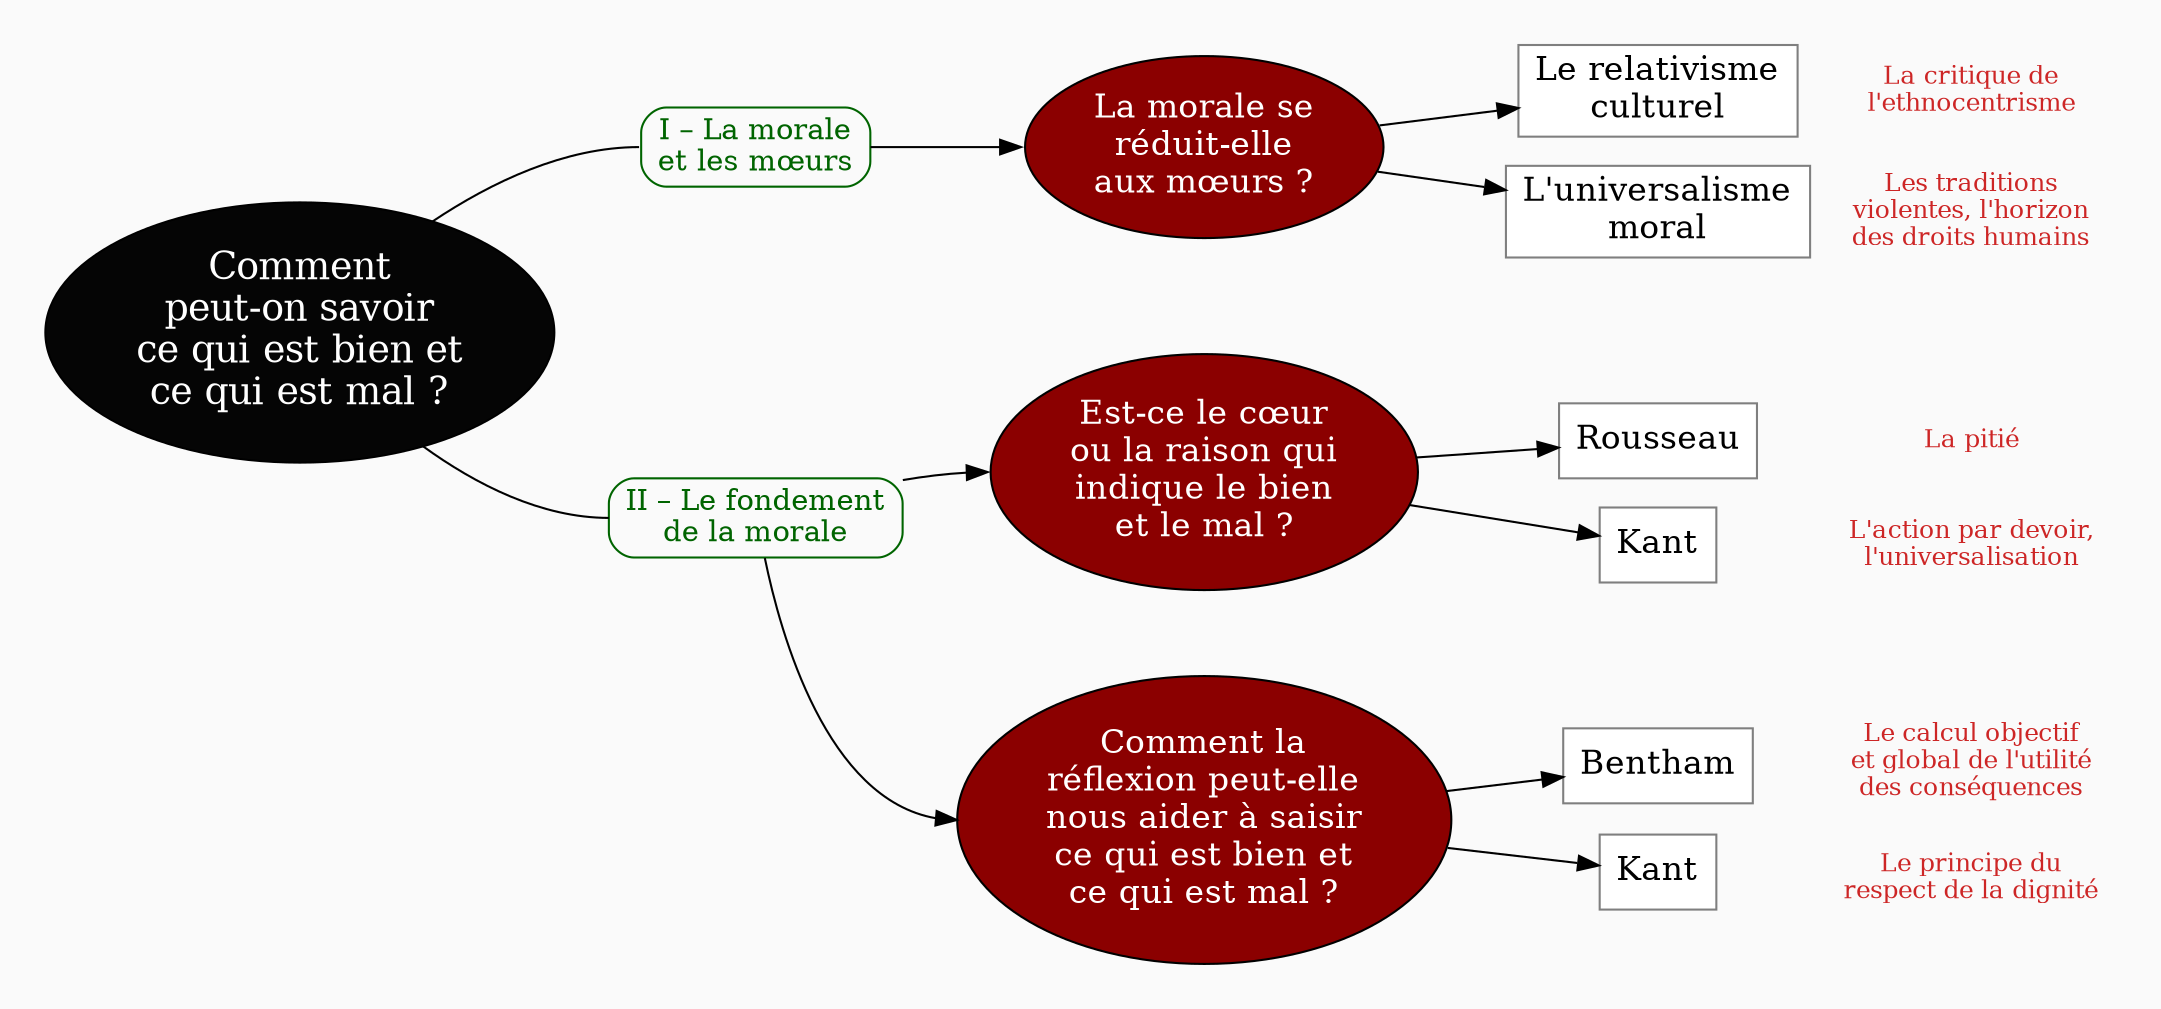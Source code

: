 digraph G {
// Template : diagram
// Usage : 
rankdir=LR
splines=true
//splines=curved
bgcolor=grey98
pad=0.3
style=filled
edge[minlen=3]
node[style=filled, fontcolor=white]
ranksep=0.1
nodesep=0.2

// NIVEAU 1
node[fillcolor=grey2, fontsize=18]
a1[label="Comment
peut-on savoir
ce qui est bien et
ce qui est mal ?"]

// NIVEAU 2
node[fontsize=14, shape=rect, fillcolor=grey98, fontcolor=darkgreen, color=darkgreen, style="filled, rounded"]
a1->p1[headport=w, arrowhead=none]
a1->p2[headport=w, arrowhead=none]

p1[label="I – La morale
et les mœurs"]
p2[label="II – Le fondement
de la morale"]

{rank=same;p1->p2[style=invis, minlen=10]}

node[fontcolor=black, fontsize=16]
// NIVEAU 3 (sans intermédiaire)
node [shape=box, fillcolor=white, color=grey50]
// c1[label=""]



// INTERMÉDIAIRE AVANT NIVEAU 3
node[fillcolor=red4, shape=oval, fontcolor=white, color=black, style="filled"]
// [arrowhead=none]
// bc1[label=""]
p1->b1[headport=w]
p2->b2[headport=w]
p2->b3[headport=w]
b1[label="La morale se
réduit-elle
aux mœurs ?"]    
b2[label="Est-ce le cœur
ou la raison qui
indique le bien
et le mal ?"]
b3[label="Comment la
réflexion peut-elle
nous aider à saisir
ce qui est bien et
ce qui est mal ?"]



{rank=same;b1->b2[style=invis, minlen=4]}
{rank=same;b2->b3[style=invis, minlen=3]}

// NIVEAU 3 (avec intermédiaire)
node[fillcolor=white, shape=box, color=grey50, fontcolor=black]
// c1[label=""]
b1->{c1,c2}
c1[label="Le relativisme
culturel"]
c2[label="L'universalisme
moral"]

b2->{c3,c4}
c3[label="Rousseau"]
c4[label="Kant"]

b3->{c5,c6}
c5[label="Bentham"]
c6[label="Kant"]


{rank=same;c2->c3[style=invis, minlen=5]}
{rank=same;c4->c5[style=invis, minlen=5]}

// NIVEAU 4
node[style="filled,rounded", fillcolor=white, shape=box, color=grey50]
// d1[label=""]


// ÉTIQUETTES EN ROUGE
node[shape=plaintext, fontcolor=firebrick3, fillcolor=grey98, fontsize=12]
// e1[label=< <B>= Titre</B><BR /><BR />Contenu<BR /> >]
// e1[label=""]
// ->e1[minlen=1, style=invis]

e1[label="La critique de
l'ethnocentrisme"]
e2[label="Les traditions
violentes, l'horizon
des droits humains"]
e3[label="La pitié"]
e4[label="L'action par devoir,
l'universalisation"]
e5[label="Le calcul objectif
et global de l'utilité
des conséquences"]
e6[label="Le principe du
respect de la dignité"]

c1->e1[minlen=1, style=invis]
c2->e2[minlen=1, style=invis]
c3->e3[minlen=1, style=invis]
c4->e4[minlen=1, style=invis]
c5->e5[minlen=1, style=invis]
c6->e6[minlen=1, style=invis]

// REMARQUES EN BLEU
node[color=blue, shape=box, margin=0.07, fontcolor=black, fontsize=12, style="dashed", penwidth=0.6]
edge[color=blue, arrowhead="none", xlabel="", style="dashed", penwidth=0.6]
// r1[label=""]
// {rank=same;->r1}
// {rank=same;r1->[dir=back]}

}
